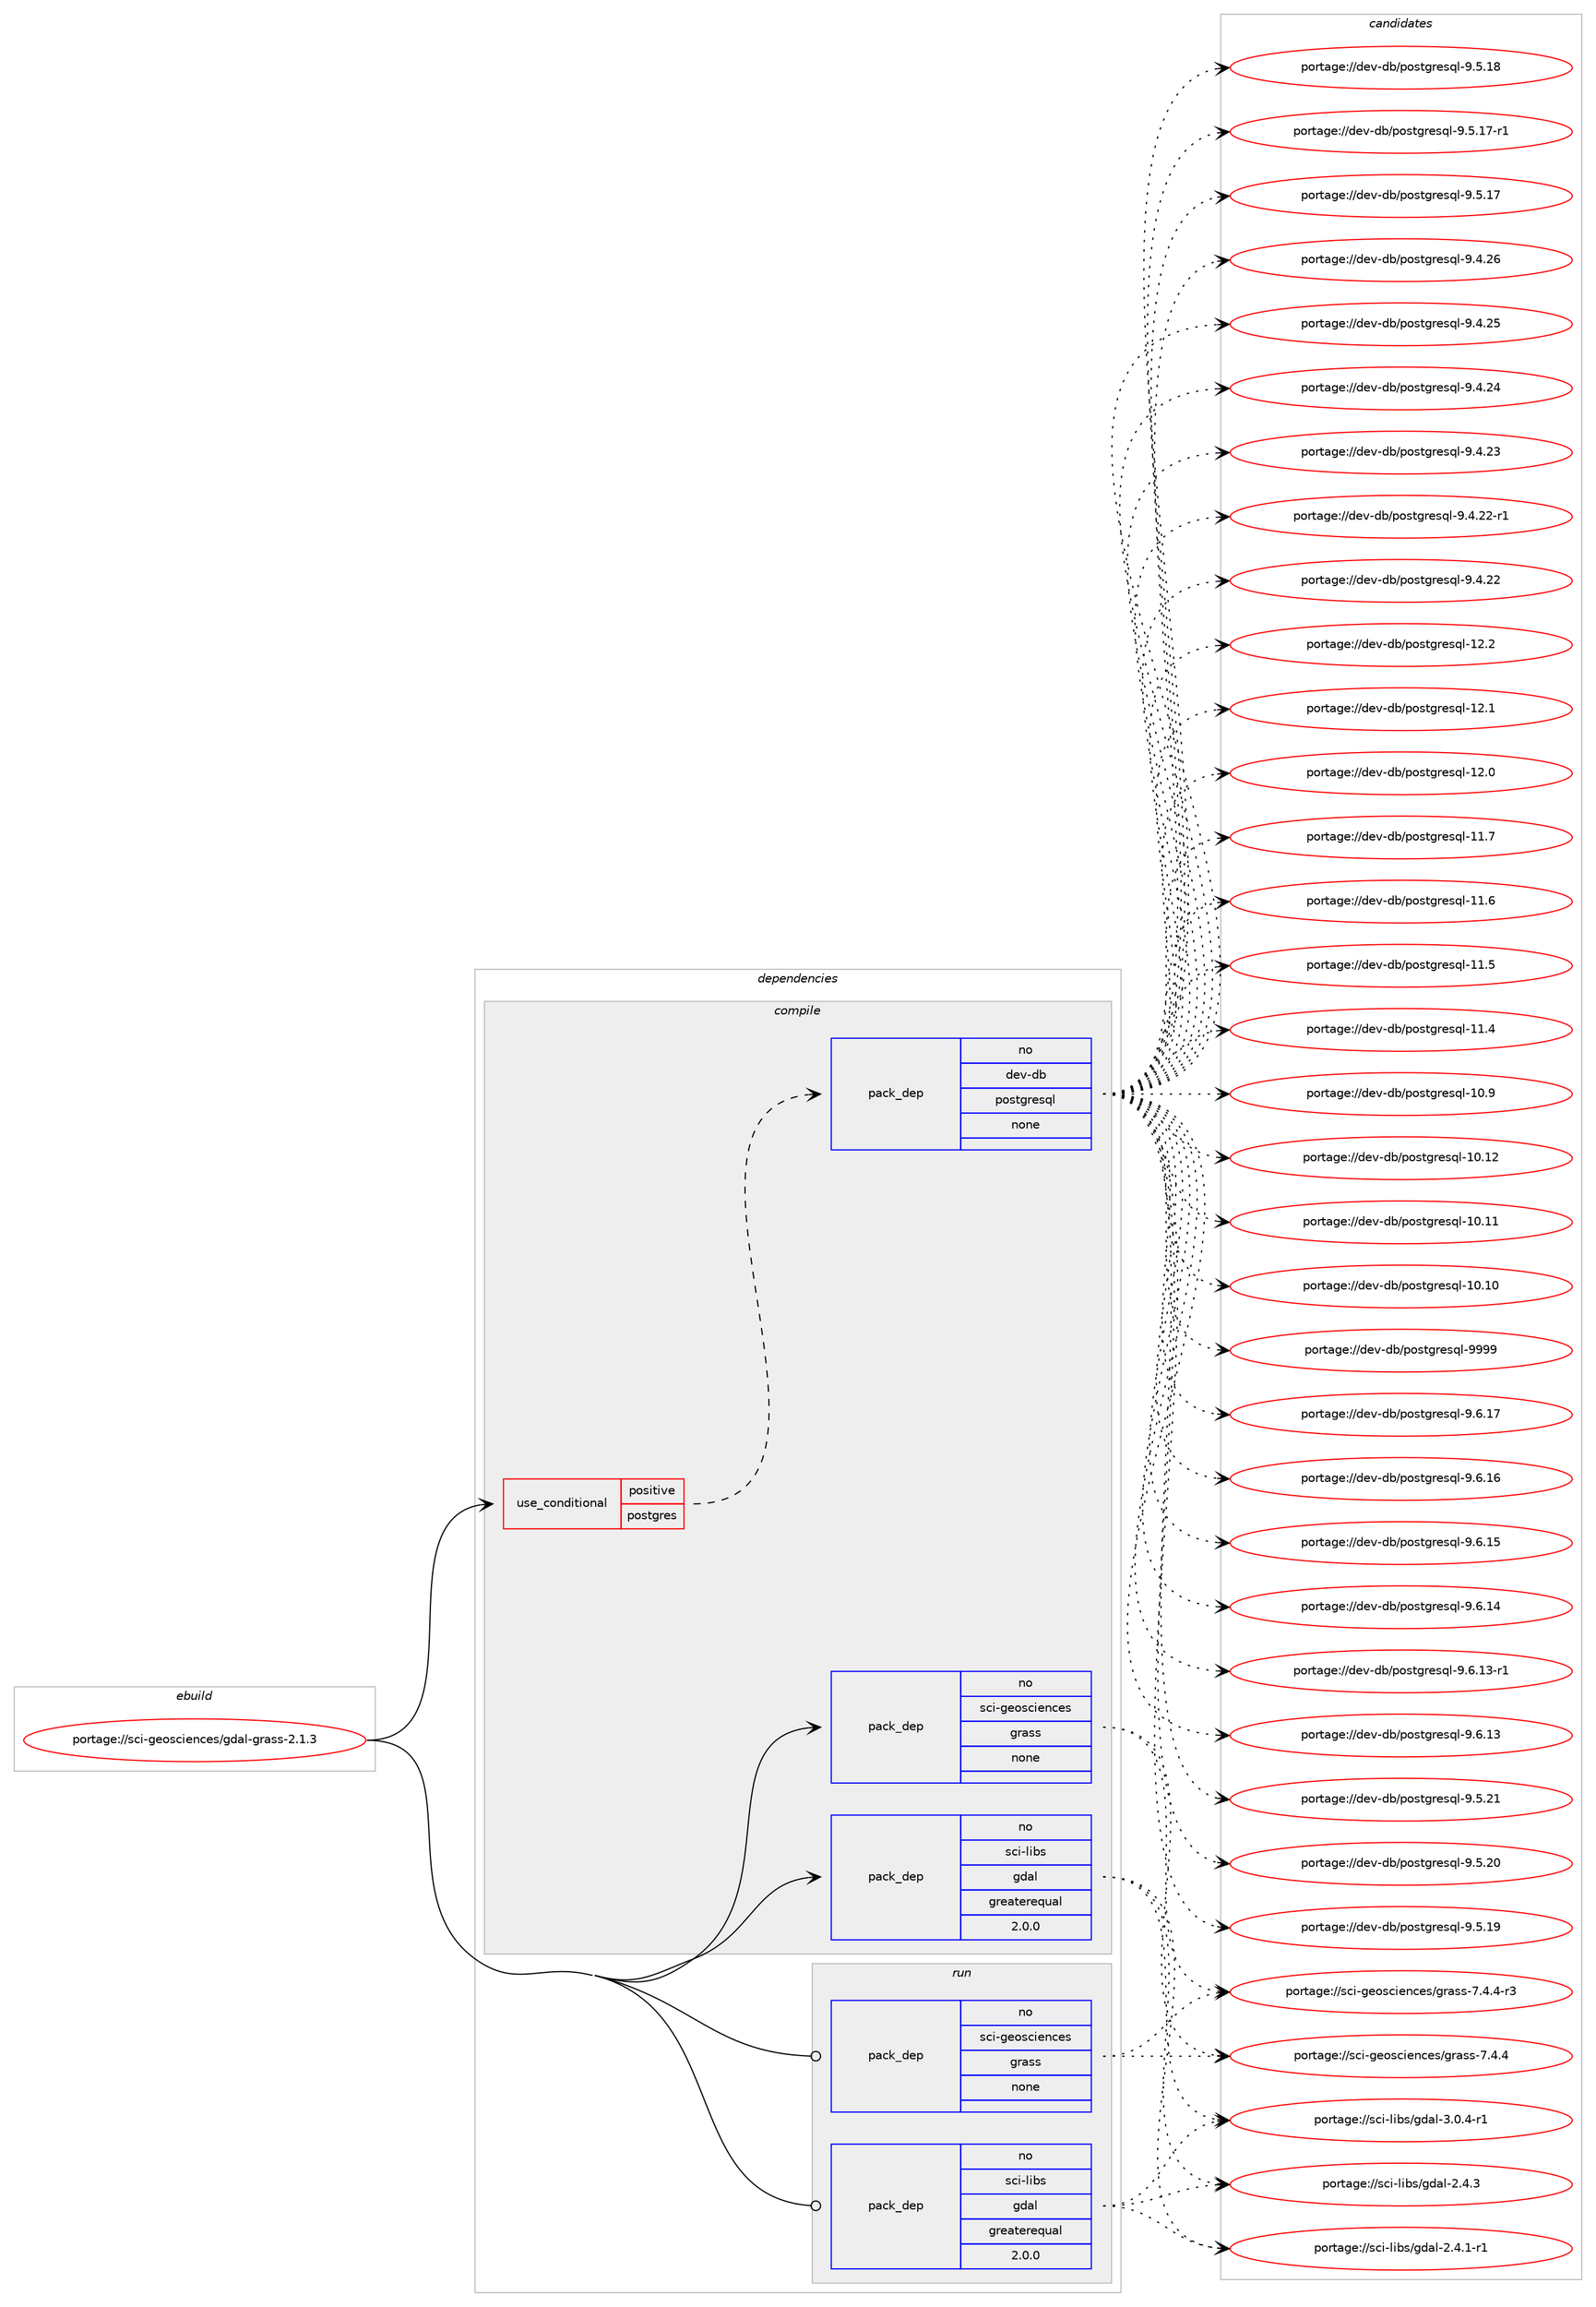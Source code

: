 digraph prolog {

# *************
# Graph options
# *************

newrank=true;
concentrate=true;
compound=true;
graph [rankdir=LR,fontname=Helvetica,fontsize=10,ranksep=1.5];#, ranksep=2.5, nodesep=0.2];
edge  [arrowhead=vee];
node  [fontname=Helvetica,fontsize=10];

# **********
# The ebuild
# **********

subgraph cluster_leftcol {
color=gray;
rank=same;
label=<<i>ebuild</i>>;
id [label="portage://sci-geosciences/gdal-grass-2.1.3", color=red, width=4, href="../sci-geosciences/gdal-grass-2.1.3.svg"];
}

# ****************
# The dependencies
# ****************

subgraph cluster_midcol {
color=gray;
label=<<i>dependencies</i>>;
subgraph cluster_compile {
fillcolor="#eeeeee";
style=filled;
label=<<i>compile</i>>;
subgraph cond11146 {
dependency53617 [label=<<TABLE BORDER="0" CELLBORDER="1" CELLSPACING="0" CELLPADDING="4"><TR><TD ROWSPAN="3" CELLPADDING="10">use_conditional</TD></TR><TR><TD>positive</TD></TR><TR><TD>postgres</TD></TR></TABLE>>, shape=none, color=red];
subgraph pack41340 {
dependency53618 [label=<<TABLE BORDER="0" CELLBORDER="1" CELLSPACING="0" CELLPADDING="4" WIDTH="220"><TR><TD ROWSPAN="6" CELLPADDING="30">pack_dep</TD></TR><TR><TD WIDTH="110">no</TD></TR><TR><TD>dev-db</TD></TR><TR><TD>postgresql</TD></TR><TR><TD>none</TD></TR><TR><TD></TD></TR></TABLE>>, shape=none, color=blue];
}
dependency53617:e -> dependency53618:w [weight=20,style="dashed",arrowhead="vee"];
}
id:e -> dependency53617:w [weight=20,style="solid",arrowhead="vee"];
subgraph pack41341 {
dependency53619 [label=<<TABLE BORDER="0" CELLBORDER="1" CELLSPACING="0" CELLPADDING="4" WIDTH="220"><TR><TD ROWSPAN="6" CELLPADDING="30">pack_dep</TD></TR><TR><TD WIDTH="110">no</TD></TR><TR><TD>sci-geosciences</TD></TR><TR><TD>grass</TD></TR><TR><TD>none</TD></TR><TR><TD></TD></TR></TABLE>>, shape=none, color=blue];
}
id:e -> dependency53619:w [weight=20,style="solid",arrowhead="vee"];
subgraph pack41342 {
dependency53620 [label=<<TABLE BORDER="0" CELLBORDER="1" CELLSPACING="0" CELLPADDING="4" WIDTH="220"><TR><TD ROWSPAN="6" CELLPADDING="30">pack_dep</TD></TR><TR><TD WIDTH="110">no</TD></TR><TR><TD>sci-libs</TD></TR><TR><TD>gdal</TD></TR><TR><TD>greaterequal</TD></TR><TR><TD>2.0.0</TD></TR></TABLE>>, shape=none, color=blue];
}
id:e -> dependency53620:w [weight=20,style="solid",arrowhead="vee"];
}
subgraph cluster_compileandrun {
fillcolor="#eeeeee";
style=filled;
label=<<i>compile and run</i>>;
}
subgraph cluster_run {
fillcolor="#eeeeee";
style=filled;
label=<<i>run</i>>;
subgraph pack41343 {
dependency53621 [label=<<TABLE BORDER="0" CELLBORDER="1" CELLSPACING="0" CELLPADDING="4" WIDTH="220"><TR><TD ROWSPAN="6" CELLPADDING="30">pack_dep</TD></TR><TR><TD WIDTH="110">no</TD></TR><TR><TD>sci-geosciences</TD></TR><TR><TD>grass</TD></TR><TR><TD>none</TD></TR><TR><TD></TD></TR></TABLE>>, shape=none, color=blue];
}
id:e -> dependency53621:w [weight=20,style="solid",arrowhead="odot"];
subgraph pack41344 {
dependency53622 [label=<<TABLE BORDER="0" CELLBORDER="1" CELLSPACING="0" CELLPADDING="4" WIDTH="220"><TR><TD ROWSPAN="6" CELLPADDING="30">pack_dep</TD></TR><TR><TD WIDTH="110">no</TD></TR><TR><TD>sci-libs</TD></TR><TR><TD>gdal</TD></TR><TR><TD>greaterequal</TD></TR><TR><TD>2.0.0</TD></TR></TABLE>>, shape=none, color=blue];
}
id:e -> dependency53622:w [weight=20,style="solid",arrowhead="odot"];
}
}

# **************
# The candidates
# **************

subgraph cluster_choices {
rank=same;
color=gray;
label=<<i>candidates</i>>;

subgraph choice41340 {
color=black;
nodesep=1;
choice1001011184510098471121111151161031141011151131084557575757 [label="portage://dev-db/postgresql-9999", color=red, width=4,href="../dev-db/postgresql-9999.svg"];
choice10010111845100984711211111511610311410111511310845574654464955 [label="portage://dev-db/postgresql-9.6.17", color=red, width=4,href="../dev-db/postgresql-9.6.17.svg"];
choice10010111845100984711211111511610311410111511310845574654464954 [label="portage://dev-db/postgresql-9.6.16", color=red, width=4,href="../dev-db/postgresql-9.6.16.svg"];
choice10010111845100984711211111511610311410111511310845574654464953 [label="portage://dev-db/postgresql-9.6.15", color=red, width=4,href="../dev-db/postgresql-9.6.15.svg"];
choice10010111845100984711211111511610311410111511310845574654464952 [label="portage://dev-db/postgresql-9.6.14", color=red, width=4,href="../dev-db/postgresql-9.6.14.svg"];
choice100101118451009847112111115116103114101115113108455746544649514511449 [label="portage://dev-db/postgresql-9.6.13-r1", color=red, width=4,href="../dev-db/postgresql-9.6.13-r1.svg"];
choice10010111845100984711211111511610311410111511310845574654464951 [label="portage://dev-db/postgresql-9.6.13", color=red, width=4,href="../dev-db/postgresql-9.6.13.svg"];
choice10010111845100984711211111511610311410111511310845574653465049 [label="portage://dev-db/postgresql-9.5.21", color=red, width=4,href="../dev-db/postgresql-9.5.21.svg"];
choice10010111845100984711211111511610311410111511310845574653465048 [label="portage://dev-db/postgresql-9.5.20", color=red, width=4,href="../dev-db/postgresql-9.5.20.svg"];
choice10010111845100984711211111511610311410111511310845574653464957 [label="portage://dev-db/postgresql-9.5.19", color=red, width=4,href="../dev-db/postgresql-9.5.19.svg"];
choice10010111845100984711211111511610311410111511310845574653464956 [label="portage://dev-db/postgresql-9.5.18", color=red, width=4,href="../dev-db/postgresql-9.5.18.svg"];
choice100101118451009847112111115116103114101115113108455746534649554511449 [label="portage://dev-db/postgresql-9.5.17-r1", color=red, width=4,href="../dev-db/postgresql-9.5.17-r1.svg"];
choice10010111845100984711211111511610311410111511310845574653464955 [label="portage://dev-db/postgresql-9.5.17", color=red, width=4,href="../dev-db/postgresql-9.5.17.svg"];
choice10010111845100984711211111511610311410111511310845574652465054 [label="portage://dev-db/postgresql-9.4.26", color=red, width=4,href="../dev-db/postgresql-9.4.26.svg"];
choice10010111845100984711211111511610311410111511310845574652465053 [label="portage://dev-db/postgresql-9.4.25", color=red, width=4,href="../dev-db/postgresql-9.4.25.svg"];
choice10010111845100984711211111511610311410111511310845574652465052 [label="portage://dev-db/postgresql-9.4.24", color=red, width=4,href="../dev-db/postgresql-9.4.24.svg"];
choice10010111845100984711211111511610311410111511310845574652465051 [label="portage://dev-db/postgresql-9.4.23", color=red, width=4,href="../dev-db/postgresql-9.4.23.svg"];
choice100101118451009847112111115116103114101115113108455746524650504511449 [label="portage://dev-db/postgresql-9.4.22-r1", color=red, width=4,href="../dev-db/postgresql-9.4.22-r1.svg"];
choice10010111845100984711211111511610311410111511310845574652465050 [label="portage://dev-db/postgresql-9.4.22", color=red, width=4,href="../dev-db/postgresql-9.4.22.svg"];
choice1001011184510098471121111151161031141011151131084549504650 [label="portage://dev-db/postgresql-12.2", color=red, width=4,href="../dev-db/postgresql-12.2.svg"];
choice1001011184510098471121111151161031141011151131084549504649 [label="portage://dev-db/postgresql-12.1", color=red, width=4,href="../dev-db/postgresql-12.1.svg"];
choice1001011184510098471121111151161031141011151131084549504648 [label="portage://dev-db/postgresql-12.0", color=red, width=4,href="../dev-db/postgresql-12.0.svg"];
choice1001011184510098471121111151161031141011151131084549494655 [label="portage://dev-db/postgresql-11.7", color=red, width=4,href="../dev-db/postgresql-11.7.svg"];
choice1001011184510098471121111151161031141011151131084549494654 [label="portage://dev-db/postgresql-11.6", color=red, width=4,href="../dev-db/postgresql-11.6.svg"];
choice1001011184510098471121111151161031141011151131084549494653 [label="portage://dev-db/postgresql-11.5", color=red, width=4,href="../dev-db/postgresql-11.5.svg"];
choice1001011184510098471121111151161031141011151131084549494652 [label="portage://dev-db/postgresql-11.4", color=red, width=4,href="../dev-db/postgresql-11.4.svg"];
choice1001011184510098471121111151161031141011151131084549484657 [label="portage://dev-db/postgresql-10.9", color=red, width=4,href="../dev-db/postgresql-10.9.svg"];
choice100101118451009847112111115116103114101115113108454948464950 [label="portage://dev-db/postgresql-10.12", color=red, width=4,href="../dev-db/postgresql-10.12.svg"];
choice100101118451009847112111115116103114101115113108454948464949 [label="portage://dev-db/postgresql-10.11", color=red, width=4,href="../dev-db/postgresql-10.11.svg"];
choice100101118451009847112111115116103114101115113108454948464948 [label="portage://dev-db/postgresql-10.10", color=red, width=4,href="../dev-db/postgresql-10.10.svg"];
dependency53618:e -> choice1001011184510098471121111151161031141011151131084557575757:w [style=dotted,weight="100"];
dependency53618:e -> choice10010111845100984711211111511610311410111511310845574654464955:w [style=dotted,weight="100"];
dependency53618:e -> choice10010111845100984711211111511610311410111511310845574654464954:w [style=dotted,weight="100"];
dependency53618:e -> choice10010111845100984711211111511610311410111511310845574654464953:w [style=dotted,weight="100"];
dependency53618:e -> choice10010111845100984711211111511610311410111511310845574654464952:w [style=dotted,weight="100"];
dependency53618:e -> choice100101118451009847112111115116103114101115113108455746544649514511449:w [style=dotted,weight="100"];
dependency53618:e -> choice10010111845100984711211111511610311410111511310845574654464951:w [style=dotted,weight="100"];
dependency53618:e -> choice10010111845100984711211111511610311410111511310845574653465049:w [style=dotted,weight="100"];
dependency53618:e -> choice10010111845100984711211111511610311410111511310845574653465048:w [style=dotted,weight="100"];
dependency53618:e -> choice10010111845100984711211111511610311410111511310845574653464957:w [style=dotted,weight="100"];
dependency53618:e -> choice10010111845100984711211111511610311410111511310845574653464956:w [style=dotted,weight="100"];
dependency53618:e -> choice100101118451009847112111115116103114101115113108455746534649554511449:w [style=dotted,weight="100"];
dependency53618:e -> choice10010111845100984711211111511610311410111511310845574653464955:w [style=dotted,weight="100"];
dependency53618:e -> choice10010111845100984711211111511610311410111511310845574652465054:w [style=dotted,weight="100"];
dependency53618:e -> choice10010111845100984711211111511610311410111511310845574652465053:w [style=dotted,weight="100"];
dependency53618:e -> choice10010111845100984711211111511610311410111511310845574652465052:w [style=dotted,weight="100"];
dependency53618:e -> choice10010111845100984711211111511610311410111511310845574652465051:w [style=dotted,weight="100"];
dependency53618:e -> choice100101118451009847112111115116103114101115113108455746524650504511449:w [style=dotted,weight="100"];
dependency53618:e -> choice10010111845100984711211111511610311410111511310845574652465050:w [style=dotted,weight="100"];
dependency53618:e -> choice1001011184510098471121111151161031141011151131084549504650:w [style=dotted,weight="100"];
dependency53618:e -> choice1001011184510098471121111151161031141011151131084549504649:w [style=dotted,weight="100"];
dependency53618:e -> choice1001011184510098471121111151161031141011151131084549504648:w [style=dotted,weight="100"];
dependency53618:e -> choice1001011184510098471121111151161031141011151131084549494655:w [style=dotted,weight="100"];
dependency53618:e -> choice1001011184510098471121111151161031141011151131084549494654:w [style=dotted,weight="100"];
dependency53618:e -> choice1001011184510098471121111151161031141011151131084549494653:w [style=dotted,weight="100"];
dependency53618:e -> choice1001011184510098471121111151161031141011151131084549494652:w [style=dotted,weight="100"];
dependency53618:e -> choice1001011184510098471121111151161031141011151131084549484657:w [style=dotted,weight="100"];
dependency53618:e -> choice100101118451009847112111115116103114101115113108454948464950:w [style=dotted,weight="100"];
dependency53618:e -> choice100101118451009847112111115116103114101115113108454948464949:w [style=dotted,weight="100"];
dependency53618:e -> choice100101118451009847112111115116103114101115113108454948464948:w [style=dotted,weight="100"];
}
subgraph choice41341 {
color=black;
nodesep=1;
choice1159910545103101111115991051011109910111547103114971151154555465246524511451 [label="portage://sci-geosciences/grass-7.4.4-r3", color=red, width=4,href="../sci-geosciences/grass-7.4.4-r3.svg"];
choice115991054510310111111599105101110991011154710311497115115455546524652 [label="portage://sci-geosciences/grass-7.4.4", color=red, width=4,href="../sci-geosciences/grass-7.4.4.svg"];
dependency53619:e -> choice1159910545103101111115991051011109910111547103114971151154555465246524511451:w [style=dotted,weight="100"];
dependency53619:e -> choice115991054510310111111599105101110991011154710311497115115455546524652:w [style=dotted,weight="100"];
}
subgraph choice41342 {
color=black;
nodesep=1;
choice11599105451081059811547103100971084551464846524511449 [label="portage://sci-libs/gdal-3.0.4-r1", color=red, width=4,href="../sci-libs/gdal-3.0.4-r1.svg"];
choice1159910545108105981154710310097108455046524651 [label="portage://sci-libs/gdal-2.4.3", color=red, width=4,href="../sci-libs/gdal-2.4.3.svg"];
choice11599105451081059811547103100971084550465246494511449 [label="portage://sci-libs/gdal-2.4.1-r1", color=red, width=4,href="../sci-libs/gdal-2.4.1-r1.svg"];
dependency53620:e -> choice11599105451081059811547103100971084551464846524511449:w [style=dotted,weight="100"];
dependency53620:e -> choice1159910545108105981154710310097108455046524651:w [style=dotted,weight="100"];
dependency53620:e -> choice11599105451081059811547103100971084550465246494511449:w [style=dotted,weight="100"];
}
subgraph choice41343 {
color=black;
nodesep=1;
choice1159910545103101111115991051011109910111547103114971151154555465246524511451 [label="portage://sci-geosciences/grass-7.4.4-r3", color=red, width=4,href="../sci-geosciences/grass-7.4.4-r3.svg"];
choice115991054510310111111599105101110991011154710311497115115455546524652 [label="portage://sci-geosciences/grass-7.4.4", color=red, width=4,href="../sci-geosciences/grass-7.4.4.svg"];
dependency53621:e -> choice1159910545103101111115991051011109910111547103114971151154555465246524511451:w [style=dotted,weight="100"];
dependency53621:e -> choice115991054510310111111599105101110991011154710311497115115455546524652:w [style=dotted,weight="100"];
}
subgraph choice41344 {
color=black;
nodesep=1;
choice11599105451081059811547103100971084551464846524511449 [label="portage://sci-libs/gdal-3.0.4-r1", color=red, width=4,href="../sci-libs/gdal-3.0.4-r1.svg"];
choice1159910545108105981154710310097108455046524651 [label="portage://sci-libs/gdal-2.4.3", color=red, width=4,href="../sci-libs/gdal-2.4.3.svg"];
choice11599105451081059811547103100971084550465246494511449 [label="portage://sci-libs/gdal-2.4.1-r1", color=red, width=4,href="../sci-libs/gdal-2.4.1-r1.svg"];
dependency53622:e -> choice11599105451081059811547103100971084551464846524511449:w [style=dotted,weight="100"];
dependency53622:e -> choice1159910545108105981154710310097108455046524651:w [style=dotted,weight="100"];
dependency53622:e -> choice11599105451081059811547103100971084550465246494511449:w [style=dotted,weight="100"];
}
}

}
